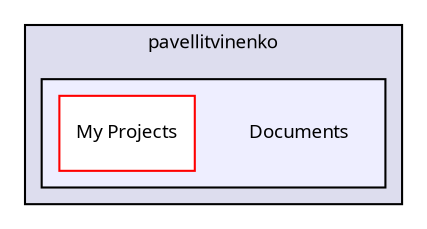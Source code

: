 digraph "Documents" {
  bgcolor=transparent;
  compound=true
  node [ fontsize="9", fontname="LucidaGrande"];
  edge [ labelfontsize="9", labelfontname="LucidaGrande"];
  subgraph clusterdir_3a38e346460c2e9f6132d0f15fb00042 {
    graph [ bgcolor="#ddddee", pencolor="black", label="pavellitvinenko" fontname="LucidaGrande", fontsize="9", URL="dir_3a38e346460c2e9f6132d0f15fb00042.html"]
  subgraph clusterdir_7b2999215c2ef3d4483f58190a13cd57 {
    graph [ bgcolor="#eeeeff", pencolor="black", label="" URL="dir_7b2999215c2ef3d4483f58190a13cd57.html"];
    dir_7b2999215c2ef3d4483f58190a13cd57 [shape=plaintext label="Documents"];
    dir_732fc6258d128f438a433d2364a01a15 [shape=box label="My Projects" color="red" fillcolor="white" style="filled" URL="dir_732fc6258d128f438a433d2364a01a15.html"];
  }
  }
}
